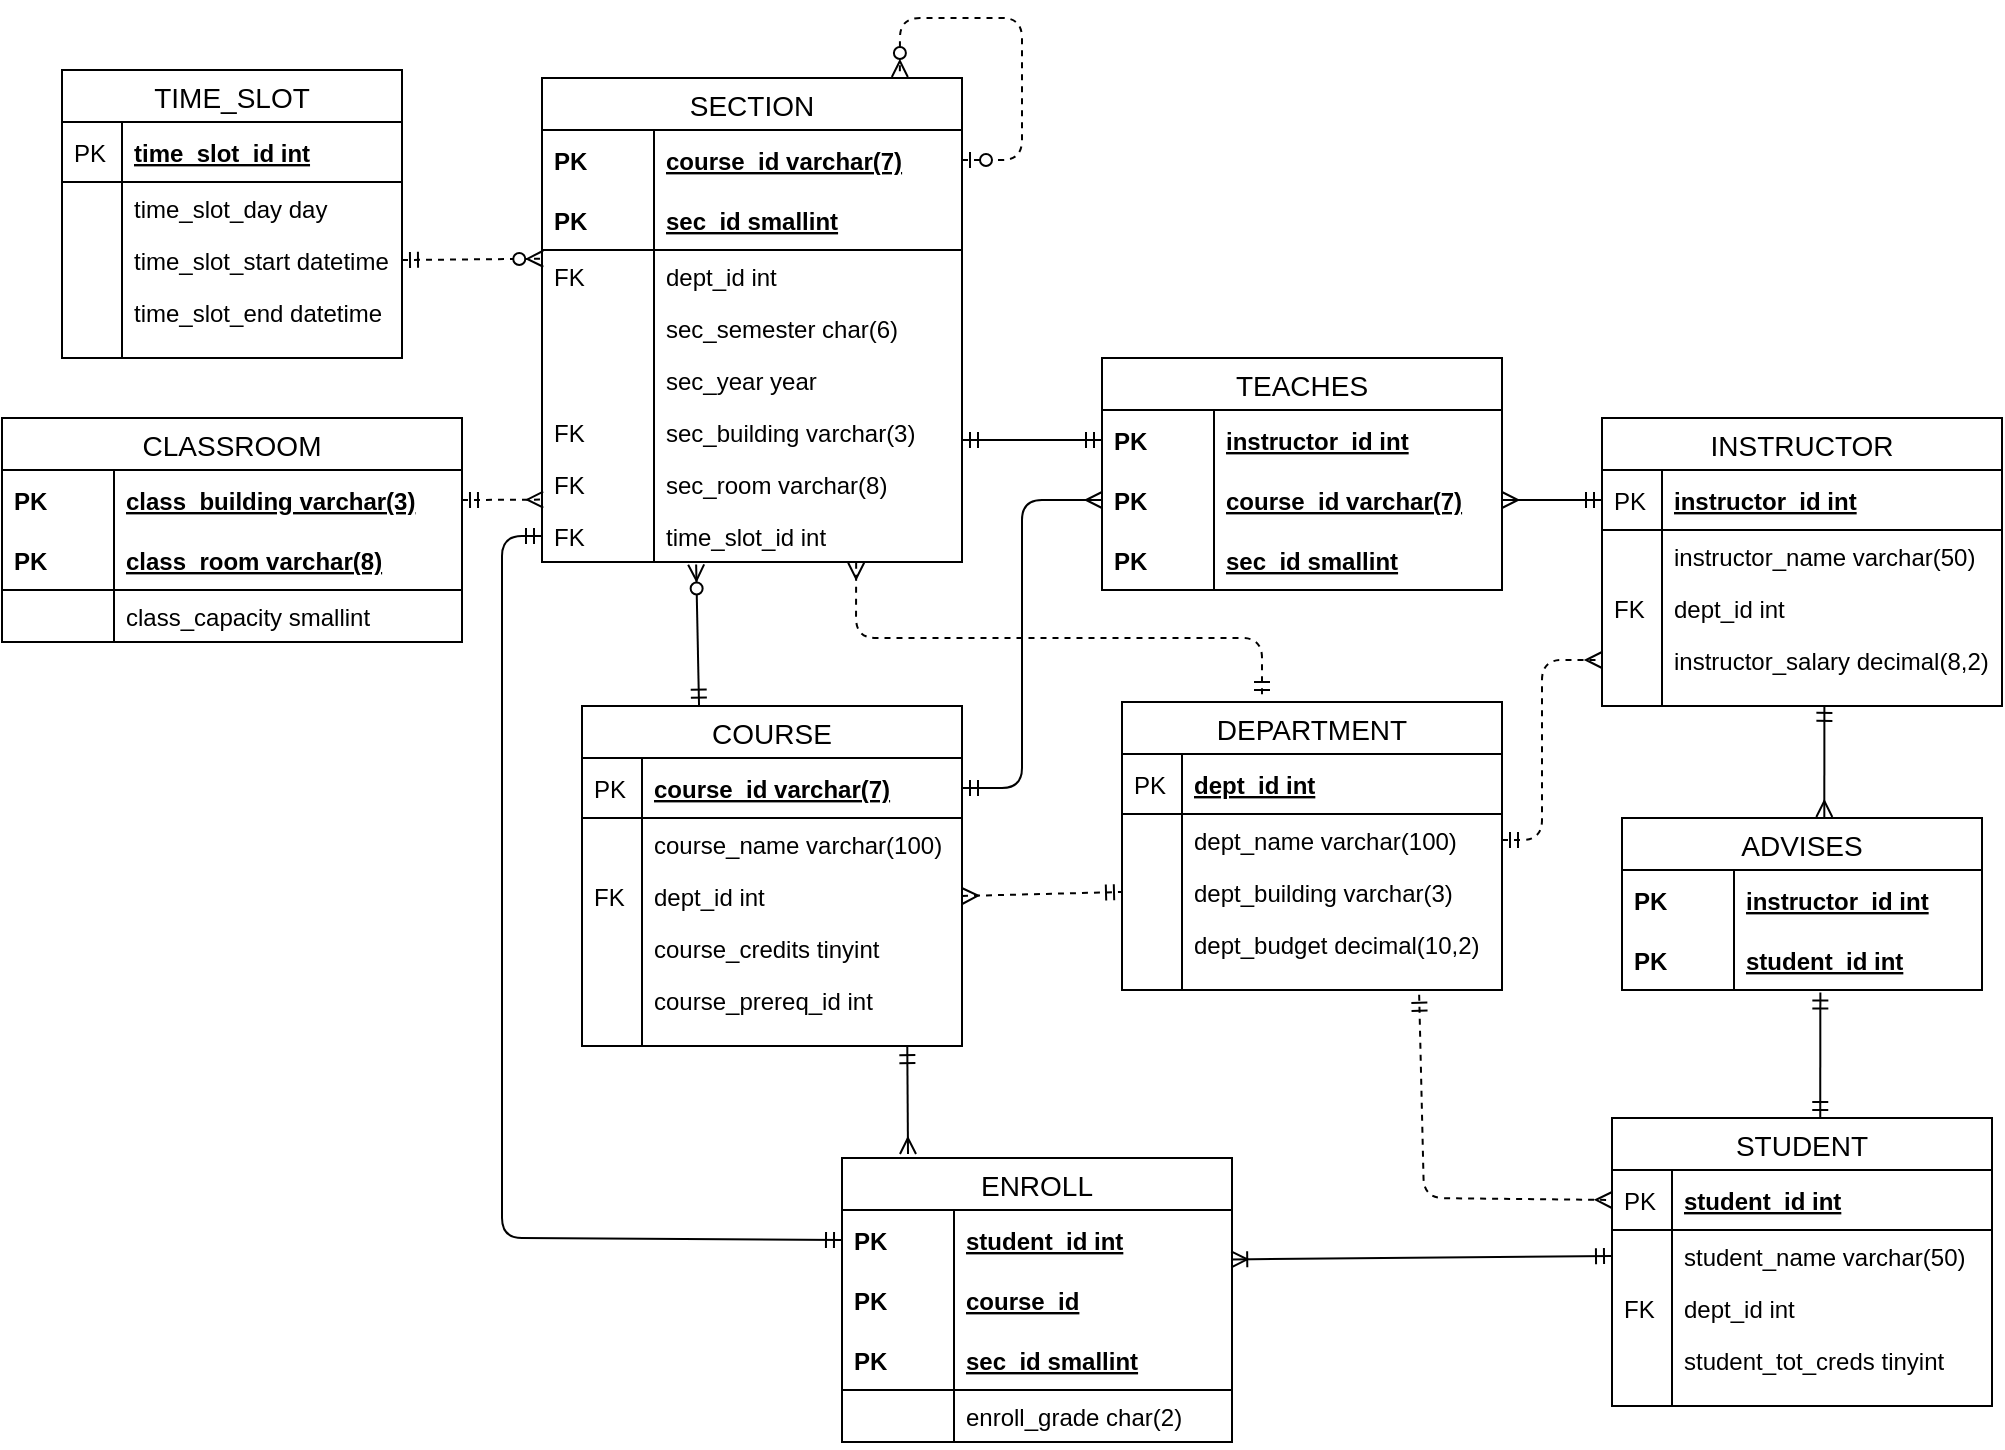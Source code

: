 <mxfile version="14.1.8" type="device"><diagram id="C5RBs43oDa-KdzZeNtuy" name="Page-1"><mxGraphModel dx="1856" dy="2044" grid="1" gridSize="10" guides="1" tooltips="1" connect="1" arrows="1" fold="1" page="1" pageScale="1" pageWidth="827" pageHeight="1169" math="0" shadow="0"><root><mxCell id="WIyWlLk6GJQsqaUBKTNV-0"/><mxCell id="WIyWlLk6GJQsqaUBKTNV-1" parent="WIyWlLk6GJQsqaUBKTNV-0"/><mxCell id="ubAbcqpQx3txwq7dkcDE-70" value="CLASSROOM" style="swimlane;fontStyle=0;childLayout=stackLayout;horizontal=1;startSize=26;horizontalStack=0;resizeParent=1;resizeParentMax=0;resizeLast=0;collapsible=1;marginBottom=0;align=center;fontSize=14;" parent="WIyWlLk6GJQsqaUBKTNV-1" vertex="1"><mxGeometry x="-190" y="40" width="230" height="112" as="geometry"/></mxCell><mxCell id="ubAbcqpQx3txwq7dkcDE-71" value="class_building varchar(3)" style="shape=partialRectangle;top=0;left=0;right=0;bottom=0;align=left;verticalAlign=middle;fillColor=none;spacingLeft=60;spacingRight=4;overflow=hidden;rotatable=0;points=[[0,0.5],[1,0.5]];portConstraint=eastwest;dropTarget=0;fontStyle=5;fontSize=12;" parent="ubAbcqpQx3txwq7dkcDE-70" vertex="1"><mxGeometry y="26" width="230" height="30" as="geometry"/></mxCell><mxCell id="ubAbcqpQx3txwq7dkcDE-72" value="PK" style="shape=partialRectangle;fontStyle=1;top=0;left=0;bottom=0;fillColor=none;align=left;verticalAlign=middle;spacingLeft=4;spacingRight=4;overflow=hidden;rotatable=0;points=[];portConstraint=eastwest;part=1;fontSize=12;" parent="ubAbcqpQx3txwq7dkcDE-71" vertex="1" connectable="0"><mxGeometry width="56" height="30" as="geometry"/></mxCell><mxCell id="ubAbcqpQx3txwq7dkcDE-73" value="class_room varchar(8)" style="shape=partialRectangle;top=0;left=0;right=0;bottom=1;align=left;verticalAlign=middle;fillColor=none;spacingLeft=60;spacingRight=4;overflow=hidden;rotatable=0;points=[[0,0.5],[1,0.5]];portConstraint=eastwest;dropTarget=0;fontStyle=5;fontSize=12;" parent="ubAbcqpQx3txwq7dkcDE-70" vertex="1"><mxGeometry y="56" width="230" height="30" as="geometry"/></mxCell><mxCell id="ubAbcqpQx3txwq7dkcDE-74" value="PK" style="shape=partialRectangle;fontStyle=1;top=0;left=0;bottom=0;fillColor=none;align=left;verticalAlign=middle;spacingLeft=4;spacingRight=4;overflow=hidden;rotatable=0;points=[];portConstraint=eastwest;part=1;fontSize=12;" parent="ubAbcqpQx3txwq7dkcDE-73" vertex="1" connectable="0"><mxGeometry width="56" height="30" as="geometry"/></mxCell><mxCell id="ubAbcqpQx3txwq7dkcDE-75" value="class_capacity smallint" style="shape=partialRectangle;top=0;left=0;right=0;bottom=0;align=left;verticalAlign=top;fillColor=none;spacingLeft=60;spacingRight=4;overflow=hidden;rotatable=0;points=[[0,0.5],[1,0.5]];portConstraint=eastwest;dropTarget=0;fontSize=12;" parent="ubAbcqpQx3txwq7dkcDE-70" vertex="1"><mxGeometry y="86" width="230" height="26" as="geometry"/></mxCell><mxCell id="ubAbcqpQx3txwq7dkcDE-76" value="" style="shape=partialRectangle;top=0;left=0;bottom=0;fillColor=none;align=left;verticalAlign=top;spacingLeft=4;spacingRight=4;overflow=hidden;rotatable=0;points=[];portConstraint=eastwest;part=1;fontSize=12;" parent="ubAbcqpQx3txwq7dkcDE-75" vertex="1" connectable="0"><mxGeometry width="56" height="26" as="geometry"/></mxCell><mxCell id="ubAbcqpQx3txwq7dkcDE-116" value="TIME_SLOT" style="swimlane;fontStyle=0;childLayout=stackLayout;horizontal=1;startSize=26;horizontalStack=0;resizeParent=1;resizeParentMax=0;resizeLast=0;collapsible=1;marginBottom=0;align=center;fontSize=14;" parent="WIyWlLk6GJQsqaUBKTNV-1" vertex="1"><mxGeometry x="-160" y="-134" width="170" height="144" as="geometry"/></mxCell><mxCell id="ubAbcqpQx3txwq7dkcDE-117" value="time_slot_id int" style="shape=partialRectangle;top=0;left=0;right=0;bottom=1;align=left;verticalAlign=middle;fillColor=none;spacingLeft=34;spacingRight=4;overflow=hidden;rotatable=0;points=[[0,0.5],[1,0.5]];portConstraint=eastwest;dropTarget=0;fontStyle=5;fontSize=12;" parent="ubAbcqpQx3txwq7dkcDE-116" vertex="1"><mxGeometry y="26" width="170" height="30" as="geometry"/></mxCell><mxCell id="ubAbcqpQx3txwq7dkcDE-118" value="PK" style="shape=partialRectangle;top=0;left=0;bottom=0;fillColor=none;align=left;verticalAlign=middle;spacingLeft=4;spacingRight=4;overflow=hidden;rotatable=0;points=[];portConstraint=eastwest;part=1;fontSize=12;" parent="ubAbcqpQx3txwq7dkcDE-117" vertex="1" connectable="0"><mxGeometry width="30" height="30" as="geometry"/></mxCell><mxCell id="ubAbcqpQx3txwq7dkcDE-119" value="time_slot_day day" style="shape=partialRectangle;top=0;left=0;right=0;bottom=0;align=left;verticalAlign=top;fillColor=none;spacingLeft=34;spacingRight=4;overflow=hidden;rotatable=0;points=[[0,0.5],[1,0.5]];portConstraint=eastwest;dropTarget=0;fontSize=12;" parent="ubAbcqpQx3txwq7dkcDE-116" vertex="1"><mxGeometry y="56" width="170" height="26" as="geometry"/></mxCell><mxCell id="ubAbcqpQx3txwq7dkcDE-120" value="" style="shape=partialRectangle;top=0;left=0;bottom=0;fillColor=none;align=left;verticalAlign=top;spacingLeft=4;spacingRight=4;overflow=hidden;rotatable=0;points=[];portConstraint=eastwest;part=1;fontSize=12;" parent="ubAbcqpQx3txwq7dkcDE-119" vertex="1" connectable="0"><mxGeometry width="30" height="26" as="geometry"/></mxCell><mxCell id="ubAbcqpQx3txwq7dkcDE-121" value="time_slot_start datetime" style="shape=partialRectangle;top=0;left=0;right=0;bottom=0;align=left;verticalAlign=top;fillColor=none;spacingLeft=34;spacingRight=4;overflow=hidden;rotatable=0;points=[[0,0.5],[1,0.5]];portConstraint=eastwest;dropTarget=0;fontSize=12;" parent="ubAbcqpQx3txwq7dkcDE-116" vertex="1"><mxGeometry y="82" width="170" height="26" as="geometry"/></mxCell><mxCell id="ubAbcqpQx3txwq7dkcDE-122" value="" style="shape=partialRectangle;top=0;left=0;bottom=0;fillColor=none;align=left;verticalAlign=top;spacingLeft=4;spacingRight=4;overflow=hidden;rotatable=0;points=[];portConstraint=eastwest;part=1;fontSize=12;" parent="ubAbcqpQx3txwq7dkcDE-121" vertex="1" connectable="0"><mxGeometry width="30" height="26" as="geometry"/></mxCell><mxCell id="ubAbcqpQx3txwq7dkcDE-123" value="time_slot_end datetime" style="shape=partialRectangle;top=0;left=0;right=0;bottom=0;align=left;verticalAlign=top;fillColor=none;spacingLeft=34;spacingRight=4;overflow=hidden;rotatable=0;points=[[0,0.5],[1,0.5]];portConstraint=eastwest;dropTarget=0;fontSize=12;" parent="ubAbcqpQx3txwq7dkcDE-116" vertex="1"><mxGeometry y="108" width="170" height="26" as="geometry"/></mxCell><mxCell id="ubAbcqpQx3txwq7dkcDE-124" value="" style="shape=partialRectangle;top=0;left=0;bottom=0;fillColor=none;align=left;verticalAlign=top;spacingLeft=4;spacingRight=4;overflow=hidden;rotatable=0;points=[];portConstraint=eastwest;part=1;fontSize=12;" parent="ubAbcqpQx3txwq7dkcDE-123" vertex="1" connectable="0"><mxGeometry width="30" height="26" as="geometry"/></mxCell><mxCell id="ubAbcqpQx3txwq7dkcDE-125" value="" style="shape=partialRectangle;top=0;left=0;right=0;bottom=0;align=left;verticalAlign=top;fillColor=none;spacingLeft=34;spacingRight=4;overflow=hidden;rotatable=0;points=[[0,0.5],[1,0.5]];portConstraint=eastwest;dropTarget=0;fontSize=12;" parent="ubAbcqpQx3txwq7dkcDE-116" vertex="1"><mxGeometry y="134" width="170" height="10" as="geometry"/></mxCell><mxCell id="ubAbcqpQx3txwq7dkcDE-126" value="" style="shape=partialRectangle;top=0;left=0;bottom=0;fillColor=none;align=left;verticalAlign=top;spacingLeft=4;spacingRight=4;overflow=hidden;rotatable=0;points=[];portConstraint=eastwest;part=1;fontSize=12;" parent="ubAbcqpQx3txwq7dkcDE-125" vertex="1" connectable="0"><mxGeometry width="30" height="10" as="geometry"/></mxCell><mxCell id="ubAbcqpQx3txwq7dkcDE-42" value="INSTRUCTOR" style="swimlane;fontStyle=0;childLayout=stackLayout;horizontal=1;startSize=26;horizontalStack=0;resizeParent=1;resizeParentMax=0;resizeLast=0;collapsible=1;marginBottom=0;align=center;fontSize=14;" parent="WIyWlLk6GJQsqaUBKTNV-1" vertex="1"><mxGeometry x="610" y="40" width="200" height="144" as="geometry"/></mxCell><mxCell id="ubAbcqpQx3txwq7dkcDE-43" value="instructor_id int" style="shape=partialRectangle;top=0;left=0;right=0;bottom=1;align=left;verticalAlign=middle;fillColor=none;spacingLeft=34;spacingRight=4;overflow=hidden;rotatable=0;points=[[0,0.5],[1,0.5]];portConstraint=eastwest;dropTarget=0;fontStyle=5;fontSize=12;" parent="ubAbcqpQx3txwq7dkcDE-42" vertex="1"><mxGeometry y="26" width="200" height="30" as="geometry"/></mxCell><mxCell id="ubAbcqpQx3txwq7dkcDE-44" value="PK" style="shape=partialRectangle;top=0;left=0;bottom=0;fillColor=none;align=left;verticalAlign=middle;spacingLeft=4;spacingRight=4;overflow=hidden;rotatable=0;points=[];portConstraint=eastwest;part=1;fontSize=12;" parent="ubAbcqpQx3txwq7dkcDE-43" vertex="1" connectable="0"><mxGeometry width="30" height="30" as="geometry"/></mxCell><mxCell id="ubAbcqpQx3txwq7dkcDE-45" value="instructor_name varchar(50)" style="shape=partialRectangle;top=0;left=0;right=0;bottom=0;align=left;verticalAlign=top;fillColor=none;spacingLeft=34;spacingRight=4;overflow=hidden;rotatable=0;points=[[0,0.5],[1,0.5]];portConstraint=eastwest;dropTarget=0;fontSize=12;" parent="ubAbcqpQx3txwq7dkcDE-42" vertex="1"><mxGeometry y="56" width="200" height="26" as="geometry"/></mxCell><mxCell id="ubAbcqpQx3txwq7dkcDE-46" value="" style="shape=partialRectangle;top=0;left=0;bottom=0;fillColor=none;align=left;verticalAlign=top;spacingLeft=4;spacingRight=4;overflow=hidden;rotatable=0;points=[];portConstraint=eastwest;part=1;fontSize=12;" parent="ubAbcqpQx3txwq7dkcDE-45" vertex="1" connectable="0"><mxGeometry width="30" height="26" as="geometry"/></mxCell><mxCell id="ubAbcqpQx3txwq7dkcDE-47" value="dept_id int" style="shape=partialRectangle;top=0;left=0;right=0;bottom=0;align=left;verticalAlign=top;fillColor=none;spacingLeft=34;spacingRight=4;overflow=hidden;rotatable=0;points=[[0,0.5],[1,0.5]];portConstraint=eastwest;dropTarget=0;fontSize=12;" parent="ubAbcqpQx3txwq7dkcDE-42" vertex="1"><mxGeometry y="82" width="200" height="26" as="geometry"/></mxCell><mxCell id="ubAbcqpQx3txwq7dkcDE-48" value="FK" style="shape=partialRectangle;top=0;left=0;bottom=0;fillColor=none;align=left;verticalAlign=top;spacingLeft=4;spacingRight=4;overflow=hidden;rotatable=0;points=[];portConstraint=eastwest;part=1;fontSize=12;" parent="ubAbcqpQx3txwq7dkcDE-47" vertex="1" connectable="0"><mxGeometry width="30" height="26" as="geometry"/></mxCell><mxCell id="ubAbcqpQx3txwq7dkcDE-49" value="instructor_salary decimal(8,2)" style="shape=partialRectangle;top=0;left=0;right=0;bottom=0;align=left;verticalAlign=top;fillColor=none;spacingLeft=34;spacingRight=4;overflow=hidden;rotatable=0;points=[[0,0.5],[1,0.5]];portConstraint=eastwest;dropTarget=0;fontSize=12;" parent="ubAbcqpQx3txwq7dkcDE-42" vertex="1"><mxGeometry y="108" width="200" height="26" as="geometry"/></mxCell><mxCell id="ubAbcqpQx3txwq7dkcDE-50" value="" style="shape=partialRectangle;top=0;left=0;bottom=0;fillColor=none;align=left;verticalAlign=top;spacingLeft=4;spacingRight=4;overflow=hidden;rotatable=0;points=[];portConstraint=eastwest;part=1;fontSize=12;" parent="ubAbcqpQx3txwq7dkcDE-49" vertex="1" connectable="0"><mxGeometry width="30" height="26" as="geometry"/></mxCell><mxCell id="ubAbcqpQx3txwq7dkcDE-51" value="" style="shape=partialRectangle;top=0;left=0;right=0;bottom=0;align=left;verticalAlign=top;fillColor=none;spacingLeft=34;spacingRight=4;overflow=hidden;rotatable=0;points=[[0,0.5],[1,0.5]];portConstraint=eastwest;dropTarget=0;fontSize=12;" parent="ubAbcqpQx3txwq7dkcDE-42" vertex="1"><mxGeometry y="134" width="200" height="10" as="geometry"/></mxCell><mxCell id="ubAbcqpQx3txwq7dkcDE-52" value="" style="shape=partialRectangle;top=0;left=0;bottom=0;fillColor=none;align=left;verticalAlign=top;spacingLeft=4;spacingRight=4;overflow=hidden;rotatable=0;points=[];portConstraint=eastwest;part=1;fontSize=12;" parent="ubAbcqpQx3txwq7dkcDE-51" vertex="1" connectable="0"><mxGeometry width="30" height="10" as="geometry"/></mxCell><mxCell id="ubAbcqpQx3txwq7dkcDE-31" value="DEPARTMENT" style="swimlane;fontStyle=0;childLayout=stackLayout;horizontal=1;startSize=26;horizontalStack=0;resizeParent=1;resizeParentMax=0;resizeLast=0;collapsible=1;marginBottom=0;align=center;fontSize=14;" parent="WIyWlLk6GJQsqaUBKTNV-1" vertex="1"><mxGeometry x="370" y="182" width="190" height="144" as="geometry"/></mxCell><mxCell id="ubAbcqpQx3txwq7dkcDE-32" value="dept_id int" style="shape=partialRectangle;top=0;left=0;right=0;bottom=1;align=left;verticalAlign=middle;fillColor=none;spacingLeft=34;spacingRight=4;overflow=hidden;rotatable=0;points=[[0,0.5],[1,0.5]];portConstraint=eastwest;dropTarget=0;fontStyle=5;fontSize=12;" parent="ubAbcqpQx3txwq7dkcDE-31" vertex="1"><mxGeometry y="26" width="190" height="30" as="geometry"/></mxCell><mxCell id="ubAbcqpQx3txwq7dkcDE-33" value="PK" style="shape=partialRectangle;top=0;left=0;bottom=0;fillColor=none;align=left;verticalAlign=middle;spacingLeft=4;spacingRight=4;overflow=hidden;rotatable=0;points=[];portConstraint=eastwest;part=1;fontSize=12;" parent="ubAbcqpQx3txwq7dkcDE-32" vertex="1" connectable="0"><mxGeometry width="30" height="30" as="geometry"/></mxCell><mxCell id="ubAbcqpQx3txwq7dkcDE-34" value="dept_name varchar(100)" style="shape=partialRectangle;top=0;left=0;right=0;bottom=0;align=left;verticalAlign=top;fillColor=none;spacingLeft=34;spacingRight=4;overflow=hidden;rotatable=0;points=[[0,0.5],[1,0.5]];portConstraint=eastwest;dropTarget=0;fontSize=12;" parent="ubAbcqpQx3txwq7dkcDE-31" vertex="1"><mxGeometry y="56" width="190" height="26" as="geometry"/></mxCell><mxCell id="ubAbcqpQx3txwq7dkcDE-35" value="" style="shape=partialRectangle;top=0;left=0;bottom=0;fillColor=none;align=left;verticalAlign=top;spacingLeft=4;spacingRight=4;overflow=hidden;rotatable=0;points=[];portConstraint=eastwest;part=1;fontSize=12;" parent="ubAbcqpQx3txwq7dkcDE-34" vertex="1" connectable="0"><mxGeometry width="30" height="26" as="geometry"/></mxCell><mxCell id="ubAbcqpQx3txwq7dkcDE-36" value="dept_building varchar(3)" style="shape=partialRectangle;top=0;left=0;right=0;bottom=0;align=left;verticalAlign=top;fillColor=none;spacingLeft=34;spacingRight=4;overflow=hidden;rotatable=0;points=[[0,0.5],[1,0.5]];portConstraint=eastwest;dropTarget=0;fontSize=12;" parent="ubAbcqpQx3txwq7dkcDE-31" vertex="1"><mxGeometry y="82" width="190" height="26" as="geometry"/></mxCell><mxCell id="ubAbcqpQx3txwq7dkcDE-37" value="" style="shape=partialRectangle;top=0;left=0;bottom=0;fillColor=none;align=left;verticalAlign=top;spacingLeft=4;spacingRight=4;overflow=hidden;rotatable=0;points=[];portConstraint=eastwest;part=1;fontSize=12;" parent="ubAbcqpQx3txwq7dkcDE-36" vertex="1" connectable="0"><mxGeometry width="30" height="26" as="geometry"/></mxCell><mxCell id="ubAbcqpQx3txwq7dkcDE-38" value="dept_budget decimal(10,2)" style="shape=partialRectangle;top=0;left=0;right=0;bottom=0;align=left;verticalAlign=top;fillColor=none;spacingLeft=34;spacingRight=4;overflow=hidden;rotatable=0;points=[[0,0.5],[1,0.5]];portConstraint=eastwest;dropTarget=0;fontSize=12;" parent="ubAbcqpQx3txwq7dkcDE-31" vertex="1"><mxGeometry y="108" width="190" height="26" as="geometry"/></mxCell><mxCell id="ubAbcqpQx3txwq7dkcDE-39" value="" style="shape=partialRectangle;top=0;left=0;bottom=0;fillColor=none;align=left;verticalAlign=top;spacingLeft=4;spacingRight=4;overflow=hidden;rotatable=0;points=[];portConstraint=eastwest;part=1;fontSize=12;" parent="ubAbcqpQx3txwq7dkcDE-38" vertex="1" connectable="0"><mxGeometry width="30" height="26" as="geometry"/></mxCell><mxCell id="ubAbcqpQx3txwq7dkcDE-40" value="" style="shape=partialRectangle;top=0;left=0;right=0;bottom=0;align=left;verticalAlign=top;fillColor=none;spacingLeft=34;spacingRight=4;overflow=hidden;rotatable=0;points=[[0,0.5],[1,0.5]];portConstraint=eastwest;dropTarget=0;fontSize=12;" parent="ubAbcqpQx3txwq7dkcDE-31" vertex="1"><mxGeometry y="134" width="190" height="10" as="geometry"/></mxCell><mxCell id="ubAbcqpQx3txwq7dkcDE-41" value="" style="shape=partialRectangle;top=0;left=0;bottom=0;fillColor=none;align=left;verticalAlign=top;spacingLeft=4;spacingRight=4;overflow=hidden;rotatable=0;points=[];portConstraint=eastwest;part=1;fontSize=12;" parent="ubAbcqpQx3txwq7dkcDE-40" vertex="1" connectable="0"><mxGeometry width="30" height="10" as="geometry"/></mxCell><mxCell id="ubAbcqpQx3txwq7dkcDE-77" value="TEACHES" style="swimlane;fontStyle=0;childLayout=stackLayout;horizontal=1;startSize=26;horizontalStack=0;resizeParent=1;resizeParentMax=0;resizeLast=0;collapsible=1;marginBottom=0;align=center;fontSize=14;" parent="WIyWlLk6GJQsqaUBKTNV-1" vertex="1"><mxGeometry x="360" y="10" width="200" height="116" as="geometry"/></mxCell><mxCell id="ubAbcqpQx3txwq7dkcDE-78" value="instructor_id int" style="shape=partialRectangle;top=0;left=0;right=0;bottom=0;align=left;verticalAlign=middle;fillColor=none;spacingLeft=60;spacingRight=4;overflow=hidden;rotatable=0;points=[[0,0.5],[1,0.5]];portConstraint=eastwest;dropTarget=0;fontStyle=5;fontSize=12;" parent="ubAbcqpQx3txwq7dkcDE-77" vertex="1"><mxGeometry y="26" width="200" height="30" as="geometry"/></mxCell><mxCell id="ubAbcqpQx3txwq7dkcDE-79" value="PK" style="shape=partialRectangle;fontStyle=1;top=0;left=0;bottom=0;fillColor=none;align=left;verticalAlign=middle;spacingLeft=4;spacingRight=4;overflow=hidden;rotatable=0;points=[];portConstraint=eastwest;part=1;fontSize=12;" parent="ubAbcqpQx3txwq7dkcDE-78" vertex="1" connectable="0"><mxGeometry width="56" height="30" as="geometry"/></mxCell><mxCell id="ubAbcqpQx3txwq7dkcDE-80" value="course_id varchar(7)" style="shape=partialRectangle;top=0;left=0;right=0;bottom=1;align=left;verticalAlign=middle;fillColor=none;spacingLeft=60;spacingRight=4;overflow=hidden;rotatable=0;points=[[0,0.5],[1,0.5]];portConstraint=eastwest;dropTarget=0;fontStyle=5;fontSize=12;strokeColor=none;" parent="ubAbcqpQx3txwq7dkcDE-77" vertex="1"><mxGeometry y="56" width="200" height="30" as="geometry"/></mxCell><mxCell id="ubAbcqpQx3txwq7dkcDE-81" value="PK" style="shape=partialRectangle;fontStyle=1;top=0;left=0;bottom=0;fillColor=none;align=left;verticalAlign=middle;spacingLeft=4;spacingRight=4;overflow=hidden;rotatable=0;points=[];portConstraint=eastwest;part=1;fontSize=12;" parent="ubAbcqpQx3txwq7dkcDE-80" vertex="1" connectable="0"><mxGeometry width="56" height="30" as="geometry"/></mxCell><mxCell id="ubAbcqpQx3txwq7dkcDE-127" value="sec_id smallint" style="shape=partialRectangle;top=0;left=0;right=0;bottom=1;align=left;verticalAlign=middle;fillColor=none;spacingLeft=60;spacingRight=4;overflow=hidden;rotatable=0;points=[[0,0.5],[1,0.5]];portConstraint=eastwest;dropTarget=0;fontStyle=5;fontSize=12;" parent="ubAbcqpQx3txwq7dkcDE-77" vertex="1"><mxGeometry y="86" width="200" height="30" as="geometry"/></mxCell><mxCell id="ubAbcqpQx3txwq7dkcDE-128" value="PK" style="shape=partialRectangle;fontStyle=1;top=0;left=0;bottom=0;fillColor=none;align=left;verticalAlign=middle;spacingLeft=4;spacingRight=4;overflow=hidden;rotatable=0;points=[];portConstraint=eastwest;part=1;fontSize=12;" parent="ubAbcqpQx3txwq7dkcDE-127" vertex="1" connectable="0"><mxGeometry width="56" height="30" as="geometry"/></mxCell><mxCell id="ubAbcqpQx3txwq7dkcDE-53" value="SECTION" style="swimlane;fontStyle=0;childLayout=stackLayout;horizontal=1;startSize=26;horizontalStack=0;resizeParent=1;resizeParentMax=0;resizeLast=0;collapsible=1;marginBottom=0;align=center;fontSize=14;" parent="WIyWlLk6GJQsqaUBKTNV-1" vertex="1"><mxGeometry x="80" y="-130" width="210" height="242" as="geometry"/></mxCell><mxCell id="ubAbcqpQx3txwq7dkcDE-54" value="course_id varchar(7)" style="shape=partialRectangle;top=0;left=0;right=0;bottom=0;align=left;verticalAlign=middle;fillColor=none;spacingLeft=60;spacingRight=4;overflow=hidden;rotatable=0;points=[[0,0.5],[1,0.5]];portConstraint=eastwest;dropTarget=0;fontStyle=5;fontSize=12;" parent="ubAbcqpQx3txwq7dkcDE-53" vertex="1"><mxGeometry y="26" width="210" height="30" as="geometry"/></mxCell><mxCell id="ubAbcqpQx3txwq7dkcDE-55" value="PK" style="shape=partialRectangle;fontStyle=1;top=0;left=0;bottom=0;fillColor=none;align=left;verticalAlign=middle;spacingLeft=4;spacingRight=4;overflow=hidden;rotatable=0;points=[];portConstraint=eastwest;part=1;fontSize=12;" parent="ubAbcqpQx3txwq7dkcDE-54" vertex="1" connectable="0"><mxGeometry width="56" height="30" as="geometry"/></mxCell><mxCell id="ubAbcqpQx3txwq7dkcDE-56" value="sec_id smallint" style="shape=partialRectangle;top=0;left=0;right=0;bottom=1;align=left;verticalAlign=middle;fillColor=none;spacingLeft=60;spacingRight=4;overflow=hidden;rotatable=0;points=[[0,0.5],[1,0.5]];portConstraint=eastwest;dropTarget=0;fontStyle=5;fontSize=12;" parent="ubAbcqpQx3txwq7dkcDE-53" vertex="1"><mxGeometry y="56" width="210" height="30" as="geometry"/></mxCell><mxCell id="ubAbcqpQx3txwq7dkcDE-57" value="PK" style="shape=partialRectangle;fontStyle=1;top=0;left=0;bottom=0;fillColor=none;align=left;verticalAlign=middle;spacingLeft=4;spacingRight=4;overflow=hidden;rotatable=0;points=[];portConstraint=eastwest;part=1;fontSize=12;" parent="ubAbcqpQx3txwq7dkcDE-56" vertex="1" connectable="0"><mxGeometry width="56" height="30" as="geometry"/></mxCell><mxCell id="ubAbcqpQx3txwq7dkcDE-58" value="dept_id int" style="shape=partialRectangle;top=0;left=0;right=0;bottom=0;align=left;verticalAlign=top;fillColor=none;spacingLeft=60;spacingRight=4;overflow=hidden;rotatable=0;points=[[0,0.5],[1,0.5]];portConstraint=eastwest;dropTarget=0;fontSize=12;" parent="ubAbcqpQx3txwq7dkcDE-53" vertex="1"><mxGeometry y="86" width="210" height="26" as="geometry"/></mxCell><mxCell id="ubAbcqpQx3txwq7dkcDE-59" value="FK" style="shape=partialRectangle;top=0;left=0;bottom=0;fillColor=none;align=left;verticalAlign=top;spacingLeft=4;spacingRight=4;overflow=hidden;rotatable=0;points=[];portConstraint=eastwest;part=1;fontSize=12;" parent="ubAbcqpQx3txwq7dkcDE-58" vertex="1" connectable="0"><mxGeometry width="56" height="26" as="geometry"/></mxCell><mxCell id="ubAbcqpQx3txwq7dkcDE-60" value="sec_semester char(6)" style="shape=partialRectangle;top=0;left=0;right=0;bottom=0;align=left;verticalAlign=top;fillColor=none;spacingLeft=60;spacingRight=4;overflow=hidden;rotatable=0;points=[[0,0.5],[1,0.5]];portConstraint=eastwest;dropTarget=0;fontSize=12;" parent="ubAbcqpQx3txwq7dkcDE-53" vertex="1"><mxGeometry y="112" width="210" height="26" as="geometry"/></mxCell><mxCell id="ubAbcqpQx3txwq7dkcDE-61" value="" style="shape=partialRectangle;top=0;left=0;bottom=0;fillColor=none;align=left;verticalAlign=top;spacingLeft=4;spacingRight=4;overflow=hidden;rotatable=0;points=[];portConstraint=eastwest;part=1;fontSize=12;" parent="ubAbcqpQx3txwq7dkcDE-60" vertex="1" connectable="0"><mxGeometry width="56" height="26" as="geometry"/></mxCell><mxCell id="ubAbcqpQx3txwq7dkcDE-62" value="sec_year year" style="shape=partialRectangle;top=0;left=0;right=0;bottom=0;align=left;verticalAlign=top;fillColor=none;spacingLeft=60;spacingRight=4;overflow=hidden;rotatable=0;points=[[0,0.5],[1,0.5]];portConstraint=eastwest;dropTarget=0;fontSize=12;" parent="ubAbcqpQx3txwq7dkcDE-53" vertex="1"><mxGeometry y="138" width="210" height="26" as="geometry"/></mxCell><mxCell id="ubAbcqpQx3txwq7dkcDE-63" value="" style="shape=partialRectangle;top=0;left=0;bottom=0;fillColor=none;align=left;verticalAlign=top;spacingLeft=4;spacingRight=4;overflow=hidden;rotatable=0;points=[];portConstraint=eastwest;part=1;fontSize=12;" parent="ubAbcqpQx3txwq7dkcDE-62" vertex="1" connectable="0"><mxGeometry width="56" height="26" as="geometry"/></mxCell><mxCell id="ubAbcqpQx3txwq7dkcDE-64" value="sec_building varchar(3)" style="shape=partialRectangle;top=0;left=0;right=0;bottom=0;align=left;verticalAlign=top;fillColor=none;spacingLeft=60;spacingRight=4;overflow=hidden;rotatable=0;points=[[0,0.5],[1,0.5]];portConstraint=eastwest;dropTarget=0;fontSize=12;" parent="ubAbcqpQx3txwq7dkcDE-53" vertex="1"><mxGeometry y="164" width="210" height="26" as="geometry"/></mxCell><mxCell id="ubAbcqpQx3txwq7dkcDE-65" value="FK" style="shape=partialRectangle;top=0;left=0;bottom=0;fillColor=none;align=left;verticalAlign=top;spacingLeft=4;spacingRight=4;overflow=hidden;rotatable=0;points=[];portConstraint=eastwest;part=1;fontSize=12;" parent="ubAbcqpQx3txwq7dkcDE-64" vertex="1" connectable="0"><mxGeometry width="56" height="26" as="geometry"/></mxCell><mxCell id="ubAbcqpQx3txwq7dkcDE-66" value="sec_room varchar(8)" style="shape=partialRectangle;top=0;left=0;right=0;bottom=0;align=left;verticalAlign=top;fillColor=none;spacingLeft=60;spacingRight=4;overflow=hidden;rotatable=0;points=[[0,0.5],[1,0.5]];portConstraint=eastwest;dropTarget=0;fontSize=12;" parent="ubAbcqpQx3txwq7dkcDE-53" vertex="1"><mxGeometry y="190" width="210" height="26" as="geometry"/></mxCell><mxCell id="ubAbcqpQx3txwq7dkcDE-67" value="FK" style="shape=partialRectangle;top=0;left=0;bottom=0;fillColor=none;align=left;verticalAlign=top;spacingLeft=4;spacingRight=4;overflow=hidden;rotatable=0;points=[];portConstraint=eastwest;part=1;fontSize=12;" parent="ubAbcqpQx3txwq7dkcDE-66" vertex="1" connectable="0"><mxGeometry width="56" height="26" as="geometry"/></mxCell><mxCell id="ubAbcqpQx3txwq7dkcDE-68" value="time_slot_id int" style="shape=partialRectangle;top=0;left=0;right=0;bottom=0;align=left;verticalAlign=top;fillColor=none;spacingLeft=60;spacingRight=4;overflow=hidden;rotatable=0;points=[[0,0.5],[1,0.5]];portConstraint=eastwest;dropTarget=0;fontSize=12;" parent="ubAbcqpQx3txwq7dkcDE-53" vertex="1"><mxGeometry y="216" width="210" height="26" as="geometry"/></mxCell><mxCell id="ubAbcqpQx3txwq7dkcDE-69" value="FK" style="shape=partialRectangle;top=0;left=0;bottom=0;fillColor=none;align=left;verticalAlign=top;spacingLeft=4;spacingRight=4;overflow=hidden;rotatable=0;points=[];portConstraint=eastwest;part=1;fontSize=12;" parent="ubAbcqpQx3txwq7dkcDE-68" vertex="1" connectable="0"><mxGeometry width="56" height="26" as="geometry"/></mxCell><mxCell id="F7NS8Jo4YwbmlZsiO6b9-18" value="" style="endArrow=ERzeroToMany;html=1;exitX=1;exitY=0.5;exitDx=0;exitDy=0;entryX=0.852;entryY=-0.002;entryDx=0;entryDy=0;entryPerimeter=0;dashed=1;startArrow=ERzeroToOne;startFill=1;endFill=1;" edge="1" parent="ubAbcqpQx3txwq7dkcDE-53" source="ubAbcqpQx3txwq7dkcDE-54" target="ubAbcqpQx3txwq7dkcDE-53"><mxGeometry width="50" height="50" relative="1" as="geometry"><mxPoint x="280" y="150" as="sourcePoint"/><mxPoint x="190" y="-30" as="targetPoint"/><Array as="points"><mxPoint x="240" y="41"/><mxPoint x="240" y="-30"/><mxPoint x="179" y="-30"/></Array></mxGeometry></mxCell><mxCell id="ubAbcqpQx3txwq7dkcDE-0" value="COURSE" style="swimlane;fontStyle=0;childLayout=stackLayout;horizontal=1;startSize=26;horizontalStack=0;resizeParent=1;resizeParentMax=0;resizeLast=0;collapsible=1;marginBottom=0;align=center;fontSize=14;" parent="WIyWlLk6GJQsqaUBKTNV-1" vertex="1"><mxGeometry x="100" y="184" width="190" height="170" as="geometry"/></mxCell><mxCell id="ubAbcqpQx3txwq7dkcDE-1" value="course_id varchar(7)" style="shape=partialRectangle;top=0;left=0;right=0;bottom=1;align=left;verticalAlign=middle;fillColor=none;spacingLeft=34;spacingRight=4;overflow=hidden;rotatable=0;points=[[0,0.5],[1,0.5]];portConstraint=eastwest;dropTarget=0;fontStyle=5;fontSize=12;" parent="ubAbcqpQx3txwq7dkcDE-0" vertex="1"><mxGeometry y="26" width="190" height="30" as="geometry"/></mxCell><mxCell id="ubAbcqpQx3txwq7dkcDE-2" value="PK" style="shape=partialRectangle;top=0;left=0;bottom=0;fillColor=none;align=left;verticalAlign=middle;spacingLeft=4;spacingRight=4;overflow=hidden;rotatable=0;points=[];portConstraint=eastwest;part=1;fontSize=12;" parent="ubAbcqpQx3txwq7dkcDE-1" vertex="1" connectable="0"><mxGeometry width="30" height="30" as="geometry"/></mxCell><mxCell id="ubAbcqpQx3txwq7dkcDE-3" value="course_name varchar(100)" style="shape=partialRectangle;top=0;left=0;right=0;bottom=0;align=left;verticalAlign=top;fillColor=none;spacingLeft=34;spacingRight=4;overflow=hidden;rotatable=0;points=[[0,0.5],[1,0.5]];portConstraint=eastwest;dropTarget=0;fontSize=12;" parent="ubAbcqpQx3txwq7dkcDE-0" vertex="1"><mxGeometry y="56" width="190" height="26" as="geometry"/></mxCell><mxCell id="ubAbcqpQx3txwq7dkcDE-4" value="" style="shape=partialRectangle;top=0;left=0;bottom=0;fillColor=none;align=left;verticalAlign=top;spacingLeft=4;spacingRight=4;overflow=hidden;rotatable=0;points=[];portConstraint=eastwest;part=1;fontSize=12;" parent="ubAbcqpQx3txwq7dkcDE-3" vertex="1" connectable="0"><mxGeometry width="30" height="26" as="geometry"/></mxCell><mxCell id="ubAbcqpQx3txwq7dkcDE-5" value="dept_id int" style="shape=partialRectangle;top=0;left=0;right=0;bottom=0;align=left;verticalAlign=top;fillColor=none;spacingLeft=34;spacingRight=4;overflow=hidden;rotatable=0;points=[[0,0.5],[1,0.5]];portConstraint=eastwest;dropTarget=0;fontSize=12;" parent="ubAbcqpQx3txwq7dkcDE-0" vertex="1"><mxGeometry y="82" width="190" height="26" as="geometry"/></mxCell><mxCell id="ubAbcqpQx3txwq7dkcDE-6" value="FK" style="shape=partialRectangle;top=0;left=0;bottom=0;fillColor=none;align=left;verticalAlign=top;spacingLeft=4;spacingRight=4;overflow=hidden;rotatable=0;points=[];portConstraint=eastwest;part=1;fontSize=12;" parent="ubAbcqpQx3txwq7dkcDE-5" vertex="1" connectable="0"><mxGeometry width="30" height="26" as="geometry"/></mxCell><mxCell id="ubAbcqpQx3txwq7dkcDE-7" value="course_credits tinyint" style="shape=partialRectangle;top=0;left=0;right=0;bottom=0;align=left;verticalAlign=top;fillColor=none;spacingLeft=34;spacingRight=4;overflow=hidden;rotatable=0;points=[[0,0.5],[1,0.5]];portConstraint=eastwest;dropTarget=0;fontSize=12;" parent="ubAbcqpQx3txwq7dkcDE-0" vertex="1"><mxGeometry y="108" width="190" height="26" as="geometry"/></mxCell><mxCell id="ubAbcqpQx3txwq7dkcDE-8" value="" style="shape=partialRectangle;top=0;left=0;bottom=0;fillColor=none;align=left;verticalAlign=top;spacingLeft=4;spacingRight=4;overflow=hidden;rotatable=0;points=[];portConstraint=eastwest;part=1;fontSize=12;" parent="ubAbcqpQx3txwq7dkcDE-7" vertex="1" connectable="0"><mxGeometry width="30" height="26" as="geometry"/></mxCell><mxCell id="ENNAFWTWa2KHHJmm-dm_-19" value="course_prereq_id int" style="shape=partialRectangle;top=0;left=0;right=0;bottom=0;align=left;verticalAlign=top;fillColor=none;spacingLeft=34;spacingRight=4;overflow=hidden;rotatable=0;points=[[0,0.5],[1,0.5]];portConstraint=eastwest;dropTarget=0;fontSize=12;" parent="ubAbcqpQx3txwq7dkcDE-0" vertex="1"><mxGeometry y="134" width="190" height="26" as="geometry"/></mxCell><mxCell id="ENNAFWTWa2KHHJmm-dm_-20" value="" style="shape=partialRectangle;top=0;left=0;bottom=0;fillColor=none;align=left;verticalAlign=top;spacingLeft=4;spacingRight=4;overflow=hidden;rotatable=0;points=[];portConstraint=eastwest;part=1;fontSize=12;" parent="ENNAFWTWa2KHHJmm-dm_-19" vertex="1" connectable="0"><mxGeometry width="30" height="26" as="geometry"/></mxCell><mxCell id="ubAbcqpQx3txwq7dkcDE-9" value="" style="shape=partialRectangle;top=0;left=0;right=0;bottom=0;align=left;verticalAlign=top;fillColor=none;spacingLeft=34;spacingRight=4;overflow=hidden;rotatable=0;points=[[0,0.5],[1,0.5]];portConstraint=eastwest;dropTarget=0;fontSize=12;" parent="ubAbcqpQx3txwq7dkcDE-0" vertex="1"><mxGeometry y="160" width="190" height="10" as="geometry"/></mxCell><mxCell id="ubAbcqpQx3txwq7dkcDE-10" value="" style="shape=partialRectangle;top=0;left=0;bottom=0;fillColor=none;align=left;verticalAlign=top;spacingLeft=4;spacingRight=4;overflow=hidden;rotatable=0;points=[];portConstraint=eastwest;part=1;fontSize=12;" parent="ubAbcqpQx3txwq7dkcDE-9" vertex="1" connectable="0"><mxGeometry width="30" height="10" as="geometry"/></mxCell><mxCell id="ubAbcqpQx3txwq7dkcDE-109" value="ADVISES" style="swimlane;fontStyle=0;childLayout=stackLayout;horizontal=1;startSize=26;horizontalStack=0;resizeParent=1;resizeParentMax=0;resizeLast=0;collapsible=1;marginBottom=0;align=center;fontSize=14;" parent="WIyWlLk6GJQsqaUBKTNV-1" vertex="1"><mxGeometry x="620" y="240" width="180" height="86" as="geometry"/></mxCell><mxCell id="ubAbcqpQx3txwq7dkcDE-110" value="instructor_id int" style="shape=partialRectangle;top=0;left=0;right=0;bottom=0;align=left;verticalAlign=middle;fillColor=none;spacingLeft=60;spacingRight=4;overflow=hidden;rotatable=0;points=[[0,0.5],[1,0.5]];portConstraint=eastwest;dropTarget=0;fontStyle=5;fontSize=12;" parent="ubAbcqpQx3txwq7dkcDE-109" vertex="1"><mxGeometry y="26" width="180" height="30" as="geometry"/></mxCell><mxCell id="ubAbcqpQx3txwq7dkcDE-111" value="PK" style="shape=partialRectangle;fontStyle=1;top=0;left=0;bottom=0;fillColor=none;align=left;verticalAlign=middle;spacingLeft=4;spacingRight=4;overflow=hidden;rotatable=0;points=[];portConstraint=eastwest;part=1;fontSize=12;" parent="ubAbcqpQx3txwq7dkcDE-110" vertex="1" connectable="0"><mxGeometry width="56" height="30" as="geometry"/></mxCell><mxCell id="ubAbcqpQx3txwq7dkcDE-112" value="student_id int" style="shape=partialRectangle;top=0;left=0;right=0;bottom=1;align=left;verticalAlign=middle;fillColor=none;spacingLeft=60;spacingRight=4;overflow=hidden;rotatable=0;points=[[0,0.5],[1,0.5]];portConstraint=eastwest;dropTarget=0;fontStyle=5;fontSize=12;" parent="ubAbcqpQx3txwq7dkcDE-109" vertex="1"><mxGeometry y="56" width="180" height="30" as="geometry"/></mxCell><mxCell id="ubAbcqpQx3txwq7dkcDE-113" value="PK" style="shape=partialRectangle;fontStyle=1;top=0;left=0;bottom=0;fillColor=none;align=left;verticalAlign=middle;spacingLeft=4;spacingRight=4;overflow=hidden;rotatable=0;points=[];portConstraint=eastwest;part=1;fontSize=12;" parent="ubAbcqpQx3txwq7dkcDE-112" vertex="1" connectable="0"><mxGeometry width="56" height="30" as="geometry"/></mxCell><mxCell id="ubAbcqpQx3txwq7dkcDE-98" value="STUDENT" style="swimlane;fontStyle=0;childLayout=stackLayout;horizontal=1;startSize=26;horizontalStack=0;resizeParent=1;resizeParentMax=0;resizeLast=0;collapsible=1;marginBottom=0;align=center;fontSize=14;" parent="WIyWlLk6GJQsqaUBKTNV-1" vertex="1"><mxGeometry x="615" y="390" width="190" height="144" as="geometry"/></mxCell><mxCell id="ubAbcqpQx3txwq7dkcDE-99" value="student_id int" style="shape=partialRectangle;top=0;left=0;right=0;bottom=1;align=left;verticalAlign=middle;fillColor=none;spacingLeft=34;spacingRight=4;overflow=hidden;rotatable=0;points=[[0,0.5],[1,0.5]];portConstraint=eastwest;dropTarget=0;fontStyle=5;fontSize=12;" parent="ubAbcqpQx3txwq7dkcDE-98" vertex="1"><mxGeometry y="26" width="190" height="30" as="geometry"/></mxCell><mxCell id="ubAbcqpQx3txwq7dkcDE-100" value="PK" style="shape=partialRectangle;top=0;left=0;bottom=0;fillColor=none;align=left;verticalAlign=middle;spacingLeft=4;spacingRight=4;overflow=hidden;rotatable=0;points=[];portConstraint=eastwest;part=1;fontSize=12;" parent="ubAbcqpQx3txwq7dkcDE-99" vertex="1" connectable="0"><mxGeometry width="30" height="30" as="geometry"/></mxCell><mxCell id="ubAbcqpQx3txwq7dkcDE-101" value="student_name varchar(50)" style="shape=partialRectangle;top=0;left=0;right=0;bottom=0;align=left;verticalAlign=top;fillColor=none;spacingLeft=34;spacingRight=4;overflow=hidden;rotatable=0;points=[[0,0.5],[1,0.5]];portConstraint=eastwest;dropTarget=0;fontSize=12;" parent="ubAbcqpQx3txwq7dkcDE-98" vertex="1"><mxGeometry y="56" width="190" height="26" as="geometry"/></mxCell><mxCell id="ubAbcqpQx3txwq7dkcDE-102" value="" style="shape=partialRectangle;top=0;left=0;bottom=0;fillColor=none;align=left;verticalAlign=top;spacingLeft=4;spacingRight=4;overflow=hidden;rotatable=0;points=[];portConstraint=eastwest;part=1;fontSize=12;" parent="ubAbcqpQx3txwq7dkcDE-101" vertex="1" connectable="0"><mxGeometry width="30" height="26" as="geometry"/></mxCell><mxCell id="ubAbcqpQx3txwq7dkcDE-103" value="dept_id int" style="shape=partialRectangle;top=0;left=0;right=0;bottom=0;align=left;verticalAlign=top;fillColor=none;spacingLeft=34;spacingRight=4;overflow=hidden;rotatable=0;points=[[0,0.5],[1,0.5]];portConstraint=eastwest;dropTarget=0;fontSize=12;" parent="ubAbcqpQx3txwq7dkcDE-98" vertex="1"><mxGeometry y="82" width="190" height="26" as="geometry"/></mxCell><mxCell id="ubAbcqpQx3txwq7dkcDE-104" value="FK" style="shape=partialRectangle;top=0;left=0;bottom=0;fillColor=none;align=left;verticalAlign=top;spacingLeft=4;spacingRight=4;overflow=hidden;rotatable=0;points=[];portConstraint=eastwest;part=1;fontSize=12;" parent="ubAbcqpQx3txwq7dkcDE-103" vertex="1" connectable="0"><mxGeometry width="30" height="26" as="geometry"/></mxCell><mxCell id="ubAbcqpQx3txwq7dkcDE-105" value="student_tot_creds tinyint" style="shape=partialRectangle;top=0;left=0;right=0;bottom=0;align=left;verticalAlign=top;fillColor=none;spacingLeft=34;spacingRight=4;overflow=hidden;rotatable=0;points=[[0,0.5],[1,0.5]];portConstraint=eastwest;dropTarget=0;fontSize=12;" parent="ubAbcqpQx3txwq7dkcDE-98" vertex="1"><mxGeometry y="108" width="190" height="26" as="geometry"/></mxCell><mxCell id="ubAbcqpQx3txwq7dkcDE-106" value="" style="shape=partialRectangle;top=0;left=0;bottom=0;fillColor=none;align=left;verticalAlign=top;spacingLeft=4;spacingRight=4;overflow=hidden;rotatable=0;points=[];portConstraint=eastwest;part=1;fontSize=12;" parent="ubAbcqpQx3txwq7dkcDE-105" vertex="1" connectable="0"><mxGeometry width="30" height="26" as="geometry"/></mxCell><mxCell id="ubAbcqpQx3txwq7dkcDE-107" value="" style="shape=partialRectangle;top=0;left=0;right=0;bottom=0;align=left;verticalAlign=top;fillColor=none;spacingLeft=34;spacingRight=4;overflow=hidden;rotatable=0;points=[[0,0.5],[1,0.5]];portConstraint=eastwest;dropTarget=0;fontSize=12;" parent="ubAbcqpQx3txwq7dkcDE-98" vertex="1"><mxGeometry y="134" width="190" height="10" as="geometry"/></mxCell><mxCell id="ubAbcqpQx3txwq7dkcDE-108" value="" style="shape=partialRectangle;top=0;left=0;bottom=0;fillColor=none;align=left;verticalAlign=top;spacingLeft=4;spacingRight=4;overflow=hidden;rotatable=0;points=[];portConstraint=eastwest;part=1;fontSize=12;" parent="ubAbcqpQx3txwq7dkcDE-107" vertex="1" connectable="0"><mxGeometry width="30" height="10" as="geometry"/></mxCell><mxCell id="ubAbcqpQx3txwq7dkcDE-84" value="ENROLL" style="swimlane;fontStyle=0;childLayout=stackLayout;horizontal=1;startSize=26;horizontalStack=0;resizeParent=1;resizeParentMax=0;resizeLast=0;collapsible=1;marginBottom=0;align=center;fontSize=14;" parent="WIyWlLk6GJQsqaUBKTNV-1" vertex="1"><mxGeometry x="230" y="410" width="195" height="142" as="geometry"/></mxCell><mxCell id="ubAbcqpQx3txwq7dkcDE-85" value="student_id int" style="shape=partialRectangle;top=0;left=0;right=0;bottom=0;align=left;verticalAlign=middle;fillColor=none;spacingLeft=60;spacingRight=4;overflow=hidden;rotatable=0;points=[[0,0.5],[1,0.5]];portConstraint=eastwest;dropTarget=0;fontStyle=5;fontSize=12;" parent="ubAbcqpQx3txwq7dkcDE-84" vertex="1"><mxGeometry y="26" width="195" height="30" as="geometry"/></mxCell><mxCell id="ubAbcqpQx3txwq7dkcDE-86" value="PK" style="shape=partialRectangle;fontStyle=1;top=0;left=0;bottom=0;fillColor=none;align=left;verticalAlign=middle;spacingLeft=4;spacingRight=4;overflow=hidden;rotatable=0;points=[];portConstraint=eastwest;part=1;fontSize=12;" parent="ubAbcqpQx3txwq7dkcDE-85" vertex="1" connectable="0"><mxGeometry width="56" height="30" as="geometry"/></mxCell><mxCell id="ubAbcqpQx3txwq7dkcDE-87" value="course_id " style="shape=partialRectangle;top=0;left=0;right=0;bottom=1;align=left;verticalAlign=middle;fillColor=none;spacingLeft=60;spacingRight=4;overflow=hidden;rotatable=0;points=[[0,0.5],[1,0.5]];portConstraint=eastwest;dropTarget=0;fontStyle=5;fontSize=12;strokeColor=none;" parent="ubAbcqpQx3txwq7dkcDE-84" vertex="1"><mxGeometry y="56" width="195" height="30" as="geometry"/></mxCell><mxCell id="ubAbcqpQx3txwq7dkcDE-88" value="PK" style="shape=partialRectangle;fontStyle=1;top=0;left=0;bottom=0;fillColor=none;align=left;verticalAlign=middle;spacingLeft=4;spacingRight=4;overflow=hidden;rotatable=0;points=[];portConstraint=eastwest;part=1;fontSize=12;" parent="ubAbcqpQx3txwq7dkcDE-87" vertex="1" connectable="0"><mxGeometry width="56" height="30" as="geometry"/></mxCell><mxCell id="ubAbcqpQx3txwq7dkcDE-133" value="sec_id smallint" style="shape=partialRectangle;top=0;left=0;right=0;bottom=1;align=left;verticalAlign=middle;fillColor=none;spacingLeft=60;spacingRight=4;overflow=hidden;rotatable=0;points=[[0,0.5],[1,0.5]];portConstraint=eastwest;dropTarget=0;fontStyle=5;fontSize=12;" parent="ubAbcqpQx3txwq7dkcDE-84" vertex="1"><mxGeometry y="86" width="195" height="30" as="geometry"/></mxCell><mxCell id="ubAbcqpQx3txwq7dkcDE-134" value="PK" style="shape=partialRectangle;fontStyle=1;top=0;left=0;bottom=0;fillColor=none;align=left;verticalAlign=middle;spacingLeft=4;spacingRight=4;overflow=hidden;rotatable=0;points=[];portConstraint=eastwest;part=1;fontSize=12;" parent="ubAbcqpQx3txwq7dkcDE-133" vertex="1" connectable="0"><mxGeometry width="56" height="30" as="geometry"/></mxCell><mxCell id="ubAbcqpQx3txwq7dkcDE-89" value="enroll_grade char(2)" style="shape=partialRectangle;top=0;left=0;right=0;bottom=0;align=left;verticalAlign=top;fillColor=none;spacingLeft=60;spacingRight=4;overflow=hidden;rotatable=0;points=[[0,0.5],[1,0.5]];portConstraint=eastwest;dropTarget=0;fontSize=12;" parent="ubAbcqpQx3txwq7dkcDE-84" vertex="1"><mxGeometry y="116" width="195" height="26" as="geometry"/></mxCell><mxCell id="ubAbcqpQx3txwq7dkcDE-90" value="" style="shape=partialRectangle;top=0;left=0;bottom=0;fillColor=none;align=left;verticalAlign=top;spacingLeft=4;spacingRight=4;overflow=hidden;rotatable=0;points=[];portConstraint=eastwest;part=1;fontSize=12;" parent="ubAbcqpQx3txwq7dkcDE-89" vertex="1" connectable="0"><mxGeometry width="56" height="26" as="geometry"/></mxCell><mxCell id="F7NS8Jo4YwbmlZsiO6b9-11" value="" style="endArrow=ERmany;html=1;exitX=0.556;exitY=0.944;exitDx=0;exitDy=0;exitPerimeter=0;entryX=0.562;entryY=-0.006;entryDx=0;entryDy=0;entryPerimeter=0;endFill=0;startArrow=ERmandOne;startFill=0;" edge="1" parent="WIyWlLk6GJQsqaUBKTNV-1" source="ubAbcqpQx3txwq7dkcDE-51" target="ubAbcqpQx3txwq7dkcDE-109"><mxGeometry width="50" height="50" relative="1" as="geometry"><mxPoint x="740" y="200" as="sourcePoint"/><mxPoint x="720" y="230" as="targetPoint"/></mxGeometry></mxCell><mxCell id="F7NS8Jo4YwbmlZsiO6b9-12" value="" style="endArrow=ERmandOne;html=1;entryX=0.551;entryY=1.04;entryDx=0;entryDy=0;entryPerimeter=0;exitX=0.548;exitY=0;exitDx=0;exitDy=0;exitPerimeter=0;endFill=0;startArrow=ERmandOne;startFill=0;" edge="1" parent="WIyWlLk6GJQsqaUBKTNV-1" source="ubAbcqpQx3txwq7dkcDE-98" target="ubAbcqpQx3txwq7dkcDE-112"><mxGeometry width="50" height="50" relative="1" as="geometry"><mxPoint x="390" y="360" as="sourcePoint"/><mxPoint x="440" y="310" as="targetPoint"/></mxGeometry></mxCell><mxCell id="F7NS8Jo4YwbmlZsiO6b9-14" value="" style="endArrow=ERmandOne;html=1;entryX=0;entryY=0.5;entryDx=0;entryDy=0;startArrow=ERmany;startFill=0;endFill=0;" edge="1" parent="WIyWlLk6GJQsqaUBKTNV-1" target="ubAbcqpQx3txwq7dkcDE-43"><mxGeometry width="50" height="50" relative="1" as="geometry"><mxPoint x="560" y="81" as="sourcePoint"/><mxPoint x="290" y="170" as="targetPoint"/></mxGeometry></mxCell><mxCell id="F7NS8Jo4YwbmlZsiO6b9-15" value="" style="endArrow=ERmandOne;html=1;entryX=0;entryY=0.5;entryDx=0;entryDy=0;endFill=0;startArrow=ERmandOne;startFill=0;" edge="1" parent="WIyWlLk6GJQsqaUBKTNV-1" target="ubAbcqpQx3txwq7dkcDE-78"><mxGeometry width="50" height="50" relative="1" as="geometry"><mxPoint x="290" y="51" as="sourcePoint"/><mxPoint x="340" y="44" as="targetPoint"/></mxGeometry></mxCell><mxCell id="F7NS8Jo4YwbmlZsiO6b9-16" value="" style="endArrow=ERmany;html=1;exitX=1;exitY=0.5;exitDx=0;exitDy=0;entryX=0;entryY=0.5;entryDx=0;entryDy=0;endFill=0;startArrow=ERmandOne;startFill=0;" edge="1" parent="WIyWlLk6GJQsqaUBKTNV-1" source="ubAbcqpQx3txwq7dkcDE-1" target="ubAbcqpQx3txwq7dkcDE-80"><mxGeometry width="50" height="50" relative="1" as="geometry"><mxPoint x="250" y="130" as="sourcePoint"/><mxPoint x="300" y="80" as="targetPoint"/><Array as="points"><mxPoint x="320" y="225"/><mxPoint x="320" y="81"/></Array></mxGeometry></mxCell><mxCell id="F7NS8Jo4YwbmlZsiO6b9-17" value="" style="endArrow=ERmany;html=1;exitX=1;exitY=0.5;exitDx=0;exitDy=0;entryX=0.003;entryY=0.8;entryDx=0;entryDy=0;entryPerimeter=0;startArrow=ERmandOne;startFill=0;endFill=0;dashed=1;" edge="1" parent="WIyWlLk6GJQsqaUBKTNV-1" source="ubAbcqpQx3txwq7dkcDE-71" target="ubAbcqpQx3txwq7dkcDE-66"><mxGeometry width="50" height="50" relative="1" as="geometry"><mxPoint x="60" y="80" as="sourcePoint"/><mxPoint x="60" y="82" as="targetPoint"/></mxGeometry></mxCell><mxCell id="F7NS8Jo4YwbmlZsiO6b9-19" value="" style="endArrow=ERzeroToMany;html=1;entryX=0.003;entryY=0.168;entryDx=0;entryDy=0;entryPerimeter=0;exitX=1;exitY=0.5;exitDx=0;exitDy=0;startArrow=ERmandOne;startFill=0;endFill=1;dashed=1;" edge="1" parent="WIyWlLk6GJQsqaUBKTNV-1" source="ubAbcqpQx3txwq7dkcDE-121" target="ubAbcqpQx3txwq7dkcDE-58"><mxGeometry width="50" height="50" relative="1" as="geometry"><mxPoint x="20" y="-30" as="sourcePoint"/><mxPoint x="60" y="-17" as="targetPoint"/></mxGeometry></mxCell><mxCell id="F7NS8Jo4YwbmlZsiO6b9-20" value="" style="endArrow=ERmandOne;html=1;exitX=1;exitY=0.5;exitDx=0;exitDy=0;entryX=0;entryY=0.5;entryDx=0;entryDy=0;startArrow=ERmany;startFill=0;endFill=0;dashed=1;" edge="1" parent="WIyWlLk6GJQsqaUBKTNV-1" source="ubAbcqpQx3txwq7dkcDE-5" target="ubAbcqpQx3txwq7dkcDE-36"><mxGeometry width="50" height="50" relative="1" as="geometry"><mxPoint x="400" y="300" as="sourcePoint"/><mxPoint x="350" y="277" as="targetPoint"/></mxGeometry></mxCell><mxCell id="F7NS8Jo4YwbmlZsiO6b9-21" value="" style="endArrow=ERmandOne;html=1;exitX=0.748;exitY=1.014;exitDx=0;exitDy=0;exitPerimeter=0;endFill=0;startArrow=ERmany;startFill=0;dashed=1;" edge="1" parent="WIyWlLk6GJQsqaUBKTNV-1" source="ubAbcqpQx3txwq7dkcDE-68"><mxGeometry width="50" height="50" relative="1" as="geometry"><mxPoint x="400" y="210" as="sourcePoint"/><mxPoint x="440" y="180" as="targetPoint"/><Array as="points"><mxPoint x="237" y="150"/><mxPoint x="440" y="150"/></Array></mxGeometry></mxCell><mxCell id="F7NS8Jo4YwbmlZsiO6b9-22" value="" style="endArrow=ERmany;html=1;exitX=0.782;exitY=1.236;exitDx=0;exitDy=0;exitPerimeter=0;endFill=0;entryX=0;entryY=0.5;entryDx=0;entryDy=0;startArrow=ERmandOne;startFill=0;dashed=1;" edge="1" parent="WIyWlLk6GJQsqaUBKTNV-1" source="ubAbcqpQx3txwq7dkcDE-40" target="ubAbcqpQx3txwq7dkcDE-99"><mxGeometry width="50" height="50" relative="1" as="geometry"><mxPoint x="510" y="350" as="sourcePoint"/><mxPoint x="590" y="430" as="targetPoint"/><Array as="points"><mxPoint x="521" y="430"/></Array></mxGeometry></mxCell><mxCell id="F7NS8Jo4YwbmlZsiO6b9-23" value="" style="endArrow=ERmany;html=1;entryX=0;entryY=0.5;entryDx=0;entryDy=0;exitX=1;exitY=0.5;exitDx=0;exitDy=0;endFill=0;startArrow=ERmandOne;startFill=0;dashed=1;" edge="1" parent="WIyWlLk6GJQsqaUBKTNV-1" source="ubAbcqpQx3txwq7dkcDE-34" target="ubAbcqpQx3txwq7dkcDE-49"><mxGeometry width="50" height="50" relative="1" as="geometry"><mxPoint x="400" y="210" as="sourcePoint"/><mxPoint x="450" y="160" as="targetPoint"/><Array as="points"><mxPoint x="580" y="251"/><mxPoint x="580" y="161"/></Array></mxGeometry></mxCell><mxCell id="F7NS8Jo4YwbmlZsiO6b9-24" value="" style="endArrow=ERmandOne;html=1;entryX=0.856;entryY=1.055;entryDx=0;entryDy=0;entryPerimeter=0;endFill=0;startArrow=ERmany;startFill=0;" edge="1" parent="WIyWlLk6GJQsqaUBKTNV-1" target="ubAbcqpQx3txwq7dkcDE-9"><mxGeometry width="50" height="50" relative="1" as="geometry"><mxPoint x="263" y="408" as="sourcePoint"/><mxPoint x="460" y="340" as="targetPoint"/></mxGeometry></mxCell><mxCell id="F7NS8Jo4YwbmlZsiO6b9-25" value="" style="endArrow=ERmandOne;html=1;entryX=0;entryY=0.5;entryDx=0;entryDy=0;exitX=0.998;exitY=0.824;exitDx=0;exitDy=0;exitPerimeter=0;startArrow=ERoneToMany;startFill=0;endFill=0;" edge="1" parent="WIyWlLk6GJQsqaUBKTNV-1" source="ubAbcqpQx3txwq7dkcDE-85" target="ubAbcqpQx3txwq7dkcDE-101"><mxGeometry width="50" height="50" relative="1" as="geometry"><mxPoint x="440" y="450" as="sourcePoint"/><mxPoint x="460" y="340" as="targetPoint"/></mxGeometry></mxCell><mxCell id="F7NS8Jo4YwbmlZsiO6b9-26" value="" style="endArrow=ERmandOne;html=1;entryX=0;entryY=0.5;entryDx=0;entryDy=0;exitX=0;exitY=0.5;exitDx=0;exitDy=0;startArrow=ERmandOne;startFill=0;endFill=0;" edge="1" parent="WIyWlLk6GJQsqaUBKTNV-1" source="ubAbcqpQx3txwq7dkcDE-85" target="ubAbcqpQx3txwq7dkcDE-68"><mxGeometry width="50" height="50" relative="1" as="geometry"><mxPoint x="60" y="470" as="sourcePoint"/><mxPoint x="160" y="220" as="targetPoint"/><Array as="points"><mxPoint x="60" y="450"/><mxPoint x="60" y="99"/></Array></mxGeometry></mxCell><mxCell id="F7NS8Jo4YwbmlZsiO6b9-28" value="" style="endArrow=ERzeroToMany;html=1;entryX=0.367;entryY=1.049;entryDx=0;entryDy=0;entryPerimeter=0;startArrow=ERmandOne;startFill=0;endFill=1;exitX=0.308;exitY=-0.001;exitDx=0;exitDy=0;exitPerimeter=0;" edge="1" parent="WIyWlLk6GJQsqaUBKTNV-1" source="ubAbcqpQx3txwq7dkcDE-0" target="ubAbcqpQx3txwq7dkcDE-68"><mxGeometry width="50" height="50" relative="1" as="geometry"><mxPoint x="150" y="160" as="sourcePoint"/><mxPoint x="240" y="130" as="targetPoint"/></mxGeometry></mxCell></root></mxGraphModel></diagram></mxfile>